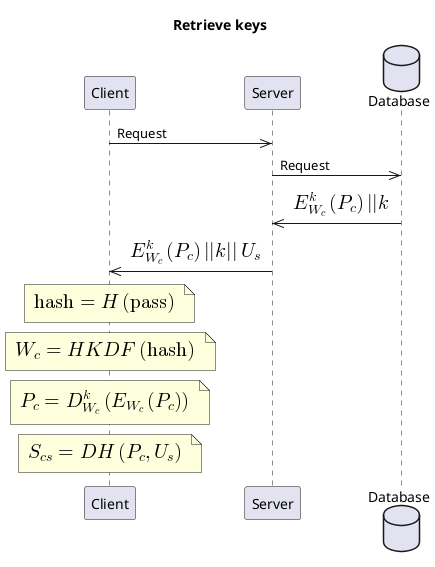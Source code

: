 @startuml
title Retrieve keys
participant Client
participant Server
database Database

Client ->> Server: Request
Server ->> Database: Request
Database ->> Server: <math>E_{W_c}^k(P_c) || k</math>
Server ->> Client: <math>E_{W_c}^k(P_c) || k || U_s </math>

note over Client
  <math>"hash" = H("pass")</math>
end note

note over Client
  <math>W_c = HKDF("hash")</math>
end note

note over Client
  <math>P_c = D_{W_c}^k(E_{W_c}(P_c))</math>
end note

note over Client
  <math>S_{cs} = DH(P_c, U_s)</math>
end note

@enduml